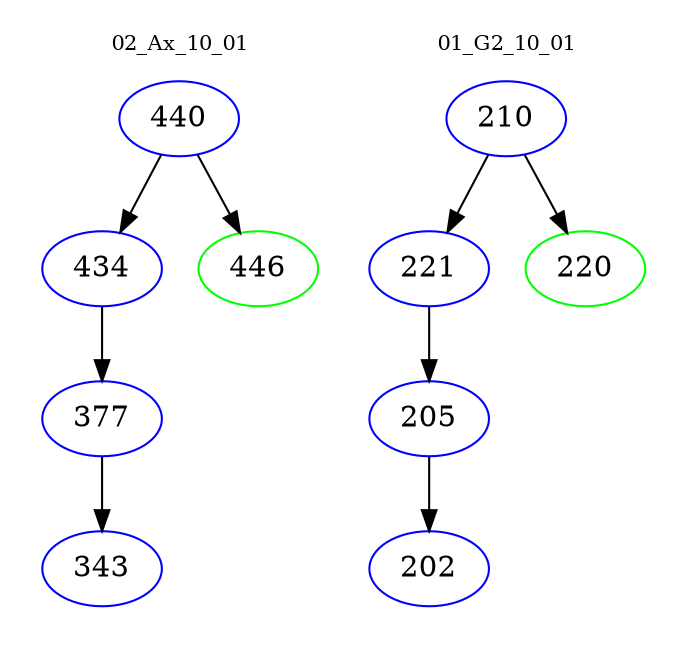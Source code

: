 digraph{
subgraph cluster_0 {
color = white
label = "02_Ax_10_01";
fontsize=10;
T0_440 [label="440", color="blue"]
T0_440 -> T0_434 [color="black"]
T0_434 [label="434", color="blue"]
T0_434 -> T0_377 [color="black"]
T0_377 [label="377", color="blue"]
T0_377 -> T0_343 [color="black"]
T0_343 [label="343", color="blue"]
T0_440 -> T0_446 [color="black"]
T0_446 [label="446", color="green"]
}
subgraph cluster_1 {
color = white
label = "01_G2_10_01";
fontsize=10;
T1_210 [label="210", color="blue"]
T1_210 -> T1_221 [color="black"]
T1_221 [label="221", color="blue"]
T1_221 -> T1_205 [color="black"]
T1_205 [label="205", color="blue"]
T1_205 -> T1_202 [color="black"]
T1_202 [label="202", color="blue"]
T1_210 -> T1_220 [color="black"]
T1_220 [label="220", color="green"]
}
}
